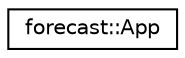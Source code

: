 digraph "Graphical Class Hierarchy"
{
 // LATEX_PDF_SIZE
  edge [fontname="Helvetica",fontsize="10",labelfontname="Helvetica",labelfontsize="10"];
  node [fontname="Helvetica",fontsize="10",shape=record];
  rankdir="LR";
  Node0 [label="forecast::App",height=0.2,width=0.4,color="black", fillcolor="white", style="filled",URL="$classforecast_1_1_app.html",tooltip=" "];
}
